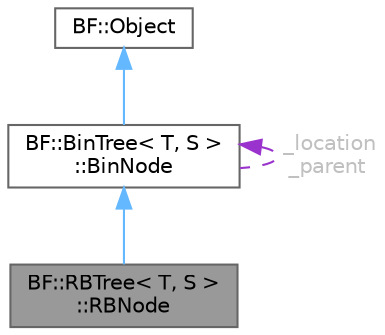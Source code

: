 digraph "BF::RBTree&lt; T, S &gt;::RBNode"
{
 // LATEX_PDF_SIZE
  bgcolor="transparent";
  edge [fontname=Helvetica,fontsize=10,labelfontname=Helvetica,labelfontsize=10];
  node [fontname=Helvetica,fontsize=10,shape=box,height=0.2,width=0.4];
  Node1 [id="Node000001",label="BF::RBTree\< T, S \>\l::RBNode",height=0.2,width=0.4,color="gray40", fillcolor="grey60", style="filled", fontcolor="black",tooltip=" "];
  Node2 -> Node1 [id="edge1_Node000001_Node000002",dir="back",color="steelblue1",style="solid",tooltip=" "];
  Node2 [id="Node000002",label="BF::BinTree\< T, S \>\l::BinNode",height=0.2,width=0.4,color="gray40", fillcolor="white", style="filled",URL="$d6/da4/classBF_1_1BinTree_1_1BinNode.html",tooltip=" "];
  Node3 -> Node2 [id="edge2_Node000002_Node000003",dir="back",color="steelblue1",style="solid",tooltip=" "];
  Node3 [id="Node000003",label="BF::Object",height=0.2,width=0.4,color="gray40", fillcolor="white", style="filled",URL="$d1/d3a/classBF_1_1Object.html",tooltip=" "];
  Node2 -> Node2 [id="edge3_Node000002_Node000002",dir="back",color="darkorchid3",style="dashed",tooltip=" ",label=" _location\n_parent",fontcolor="grey" ];
}
